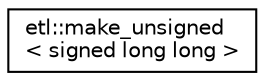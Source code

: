 digraph "Graphical Class Hierarchy"
{
  edge [fontname="Helvetica",fontsize="10",labelfontname="Helvetica",labelfontsize="10"];
  node [fontname="Helvetica",fontsize="10",shape=record];
  rankdir="LR";
  Node0 [label="etl::make_unsigned\l\< signed long long \>",height=0.2,width=0.4,color="black", fillcolor="white", style="filled",URL="$structetl_1_1make__unsigned_3_01signed_01long_01long_01_4.html"];
}
